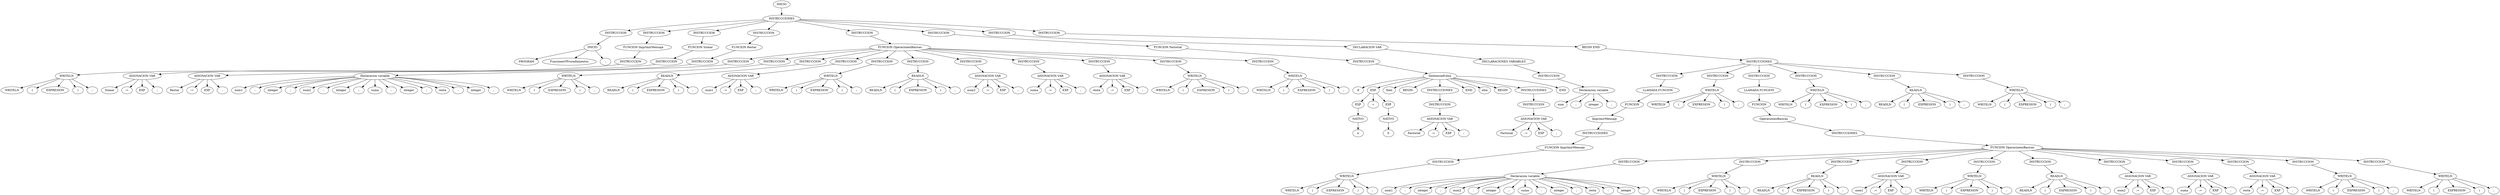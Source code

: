 digraph ast{
nINICIO[label="INICIO"];
nINSTRUCCIONES[label="INSTRUCCIONES"];
nINICIO -> nINSTRUCCIONES;
n1[label="INSTRUCCION"];
nINSTRUCCIONES -> n1;
n2[label="INICIO"];
n1 -> n2;
n3[label="PROGRAM"];
n4[label="FuncionesYProcedimientos"];
n5[label=";"];
n2 -> n3;
n2 -> n4;
n2 -> n5;
n6[label="INSTRUCCION"];
nINSTRUCCIONES -> n6;
n7[label="FUNCION ImprimirMensaje" ];
n6-> n7;
n8[label="INSTRUCCION"];
n7-> n8;
n9[label="WRITELN"];
n8 -> n9;
n10[label="WRITELN"];
n11[label="("];
n12[label="EXPRESION"];
n13[label=")"];
n14[label=";"];
n9 -> n10;
n9 -> n11;
n9 -> n12;
n9 -> n13;
n9 -> n14;
n15[label="INSTRUCCION"];
nINSTRUCCIONES -> n15;
n16[label="FUNCION Sumar" ];
n15-> n16;
n17[label="INSTRUCCION"];
n16-> n17;
n17 ->n18;
n18[label="ASIGNACION VAR"];
n19[label="Sumar"];
n20[label=":="];
n21[label="EXP"];
n22[label=";"];
n18 ->n19;
n18 ->n20;
n18 ->n21;
n18 ->n22;
n23[label="INSTRUCCION"];
nINSTRUCCIONES -> n23;
n24[label="FUNCION Restar" ];
n23-> n24;
n25[label="INSTRUCCION"];
n24-> n25;
n25 ->n26;
n26[label="ASIGNACION VAR"];
n27[label="Restar"];
n28[label=":="];
n29[label="EXP"];
n30[label=";"];
n26 ->n27;
n26 ->n28;
n26 ->n29;
n26 ->n30;
n31[label="INSTRUCCION"];
nINSTRUCCIONES -> n31;
n32[label="FUNCION OperacionesBasicas" ];
n31-> n32;
n33[label="INSTRUCCION"];
n32-> n33;
n33 ->n34;
n34[label="Declaracion variable"];
n35[label="num1"];
n36[label=":"];
n37[label="integer"];
n38[label=";"];
n34 ->n35;
n34 ->n36;
n34 ->n37;
n34 ->n38;
n39[label="num2"];
n40[label=":"];
n41[label="integer"];
n42[label=";"];
n34 ->n39;
n34 ->n40;
n34 ->n41;
n34 ->n42;
n43[label="suma"];
n44[label=":"];
n45[label="integer"];
n46[label=";"];
n34 ->n43;
n34 ->n44;
n34 ->n45;
n34 ->n46;
n47[label="resta"];
n48[label=":"];
n49[label="integer"];
n50[label=";"];
n34 ->n47;
n34 ->n48;
n34 ->n49;
n34 ->n50;
n51[label="INSTRUCCION"];
n32-> n51;
n52[label="WRITELN"];
n51 -> n52;
n53[label="WRITELN"];
n54[label="("];
n55[label="EXPRESION"];
n56[label=")"];
n57[label=";"];
n52 -> n53;
n52 -> n54;
n52 -> n55;
n52 -> n56;
n52 -> n57;
n58[label="INSTRUCCION"];
n32-> n58;
n59[label="READLN"];
n58 -> n59;
n60[label="READLN"];
n61[label="("];
n62[label="EXPRESION"];
n63[label=")"];
n64[label=";"];
n59 -> n60;
n59 -> n61;
n59 -> n62;
n59 -> n63;
n59 -> n64;
n65[label="INSTRUCCION"];
n32-> n65;
n65 ->n66;
n66[label="ASIGNACION VAR"];
n67[label="num1"];
n68[label=":="];
n69[label="EXP"];
n70[label=";"];
n66 ->n67;
n66 ->n68;
n66 ->n69;
n66 ->n70;
n71[label="INSTRUCCION"];
n32-> n71;
n72[label="WRITELN"];
n71 -> n72;
n73[label="WRITELN"];
n74[label="("];
n75[label="EXPRESION"];
n76[label=")"];
n77[label=";"];
n72 -> n73;
n72 -> n74;
n72 -> n75;
n72 -> n76;
n72 -> n77;
n78[label="INSTRUCCION"];
n32-> n78;
n79[label="READLN"];
n78 -> n79;
n80[label="READLN"];
n81[label="("];
n82[label="EXPRESION"];
n83[label=")"];
n84[label=";"];
n79 -> n80;
n79 -> n81;
n79 -> n82;
n79 -> n83;
n79 -> n84;
n85[label="INSTRUCCION"];
n32-> n85;
n85 ->n86;
n86[label="ASIGNACION VAR"];
n87[label="num2"];
n88[label=":="];
n89[label="EXP"];
n90[label=";"];
n86 ->n87;
n86 ->n88;
n86 ->n89;
n86 ->n90;
n91[label="INSTRUCCION"];
n32-> n91;
n91 ->n92;
n92[label="ASIGNACION VAR"];
n93[label="suma"];
n94[label=":="];
n95[label="EXP"];
n96[label=";"];
n92 ->n93;
n92 ->n94;
n92 ->n95;
n92 ->n96;
n97[label="INSTRUCCION"];
n32-> n97;
n97 ->n98;
n98[label="ASIGNACION VAR"];
n99[label="resta"];
n100[label=":="];
n101[label="EXP"];
n102[label=";"];
n98 ->n99;
n98 ->n100;
n98 ->n101;
n98 ->n102;
n103[label="INSTRUCCION"];
n32-> n103;
n104[label="WRITELN"];
n103 -> n104;
n105[label="WRITELN"];
n106[label="("];
n107[label="EXPRESION"];
n108[label=")"];
n109[label=";"];
n104 -> n105;
n104 -> n106;
n104 -> n107;
n104 -> n108;
n104 -> n109;
n110[label="INSTRUCCION"];
n32-> n110;
n111[label="WRITELN"];
n110 -> n111;
n112[label="WRITELN"];
n113[label="("];
n114[label="EXPRESION"];
n115[label=")"];
n116[label=";"];
n111 -> n112;
n111 -> n113;
n111 -> n114;
n111 -> n115;
n111 -> n116;
n117[label="INSTRUCCION"];
nINSTRUCCIONES -> n117;
n118[label="FUNCION Factorial" ];
n117-> n118;
n119[label="INSTRUCCION"];
n118-> n119;
n119 ->n120;
n120[label="SentenciaIf-else"];
n121[label="if"];
n122[label="EXP"];
n123[label="then"];
n124[label="BEGIN "];
n125[label="INSTRUCCIONES"];
n126[label="END"];
n127[label="else"];
n128[label="BEGIN"];
n129[label="INSTRUCCIONES"];
n130[label="END"];
n120 ->n121;
n120 ->n122;
n120 ->n123;
n120 ->n124;
n120 ->n125;
n120 ->n126;
n120 ->n127;
n120 ->n128;
n120 ->n129;
n120 ->n130;
n122 -> n131;
n122 ->n132;
n122 ->n133;
n131[label="EXP"];
n132[label="="];
n133[label="EXP"];
n131 -> n134;
n134[label="NATIVO"];
n135[label="n"];
n134 -> n135;
n133 -> n136;
n136[label="NATIVO"];
n137[label="0"];
n136 -> n137;
n138[label="INSTRUCCION"];
n125-> n138;
n138 ->n139;
n139[label="ASIGNACION VAR"];
n140[label="Factorial"];
n141[label=":="];
n142[label="EXP"];
n143[label=";"];
n139 ->n140;
n139 ->n141;
n139 ->n142;
n139 ->n143;
n144[label="INSTRUCCION"];
n129-> n144;
n144 ->n145;
n145[label="ASIGNACION VAR"];
n146[label="Factorial"];
n147[label=":="];
n148[label="EXP"];
n149[label=";"];
n145 ->n146;
n145 ->n147;
n145 ->n148;
n145 ->n149;
n150[label="INSTRUCCION"];
nINSTRUCCIONES -> n150;
n150 ->n151;
n151[label="DECLARACION VAR"];
n152[label="DECLARACIONES VARIABLES"];
n151 ->n152;
n153[label="INSTRUCCION"];
n152-> n153;
n153 ->n154;
n154[label="Declaracion variable"];
n155[label="num"];
n156[label=":"];
n157[label="integer"];
n158[label=";"];
n154 ->n155;
n154 ->n156;
n154 ->n157;
n154 ->n158;
n159[label="INSTRUCCION"];
nINSTRUCCIONES -> n159;
n159 ->n160;
n160[label="BEGIN END. "];
n161[label="INSTRUCCIONES"];
n160 ->n161;
n162[label="INSTRUCCION"];
n161-> n162;
n162 -> n163;
n163[label="LLAMADA FUNCION"];
n164[label="FUNCION"];
n165[label="ImprimirMensaje "];
n166[label=" INSTRUCCIONES "];
n163->n164;
n164->n165;
n165->n166;
n167[label="FUNCION ImprimirMensaje" ];
n166-> n167;
n168[label="INSTRUCCION"];
n167-> n168;
n169[label="WRITELN"];
n168 -> n169;
n170[label="WRITELN"];
n171[label="("];
n172[label="EXPRESION"];
n173[label=")"];
n174[label=";"];
n169 -> n170;
n169 -> n171;
n169 -> n172;
n169 -> n173;
n169 -> n174;
n175[label="INSTRUCCION"];
n161-> n175;
n176[label="WRITELN"];
n175 -> n176;
n177[label="WRITELN"];
n178[label="("];
n179[label="EXPRESION"];
n180[label=")"];
n181[label=";"];
n176 -> n177;
n176 -> n178;
n176 -> n179;
n176 -> n180;
n176 -> n181;
n182[label="INSTRUCCION"];
n161-> n182;
n182 -> n183;
n183[label="LLAMADA FUNCION"];
n184[label="FUNCION"];
n185[label="OperacionesBasicas "];
n186[label=" INSTRUCCIONES "];
n183->n184;
n184->n185;
n185->n186;
n187[label="FUNCION OperacionesBasicas" ];
n186-> n187;
n188[label="INSTRUCCION"];
n187-> n188;
n188 ->n189;
n189[label="Declaracion variable"];
n190[label="num1"];
n191[label=":"];
n192[label="integer"];
n193[label=";"];
n189 ->n190;
n189 ->n191;
n189 ->n192;
n189 ->n193;
n194[label="num2"];
n195[label=":"];
n196[label="integer"];
n197[label=";"];
n189 ->n194;
n189 ->n195;
n189 ->n196;
n189 ->n197;
n198[label="suma"];
n199[label=":"];
n200[label="integer"];
n201[label=";"];
n189 ->n198;
n189 ->n199;
n189 ->n200;
n189 ->n201;
n202[label="resta"];
n203[label=":"];
n204[label="integer"];
n205[label=";"];
n189 ->n202;
n189 ->n203;
n189 ->n204;
n189 ->n205;
n206[label="INSTRUCCION"];
n187-> n206;
n207[label="WRITELN"];
n206 -> n207;
n208[label="WRITELN"];
n209[label="("];
n210[label="EXPRESION"];
n211[label=")"];
n212[label=";"];
n207 -> n208;
n207 -> n209;
n207 -> n210;
n207 -> n211;
n207 -> n212;
n213[label="INSTRUCCION"];
n187-> n213;
n214[label="READLN"];
n213 -> n214;
n215[label="READLN"];
n216[label="("];
n217[label="EXPRESION"];
n218[label=")"];
n219[label=";"];
n214 -> n215;
n214 -> n216;
n214 -> n217;
n214 -> n218;
n214 -> n219;
n220[label="INSTRUCCION"];
n187-> n220;
n220 ->n221;
n221[label="ASIGNACION VAR"];
n222[label="num1"];
n223[label=":="];
n224[label="EXP"];
n225[label=";"];
n221 ->n222;
n221 ->n223;
n221 ->n224;
n221 ->n225;
n226[label="INSTRUCCION"];
n187-> n226;
n227[label="WRITELN"];
n226 -> n227;
n228[label="WRITELN"];
n229[label="("];
n230[label="EXPRESION"];
n231[label=")"];
n232[label=";"];
n227 -> n228;
n227 -> n229;
n227 -> n230;
n227 -> n231;
n227 -> n232;
n233[label="INSTRUCCION"];
n187-> n233;
n234[label="READLN"];
n233 -> n234;
n235[label="READLN"];
n236[label="("];
n237[label="EXPRESION"];
n238[label=")"];
n239[label=";"];
n234 -> n235;
n234 -> n236;
n234 -> n237;
n234 -> n238;
n234 -> n239;
n240[label="INSTRUCCION"];
n187-> n240;
n240 ->n241;
n241[label="ASIGNACION VAR"];
n242[label="num2"];
n243[label=":="];
n244[label="EXP"];
n245[label=";"];
n241 ->n242;
n241 ->n243;
n241 ->n244;
n241 ->n245;
n246[label="INSTRUCCION"];
n187-> n246;
n246 ->n247;
n247[label="ASIGNACION VAR"];
n248[label="suma"];
n249[label=":="];
n250[label="EXP"];
n251[label=";"];
n247 ->n248;
n247 ->n249;
n247 ->n250;
n247 ->n251;
n252[label="INSTRUCCION"];
n187-> n252;
n252 ->n253;
n253[label="ASIGNACION VAR"];
n254[label="resta"];
n255[label=":="];
n256[label="EXP"];
n257[label=";"];
n253 ->n254;
n253 ->n255;
n253 ->n256;
n253 ->n257;
n258[label="INSTRUCCION"];
n187-> n258;
n259[label="WRITELN"];
n258 -> n259;
n260[label="WRITELN"];
n261[label="("];
n262[label="EXPRESION"];
n263[label=")"];
n264[label=";"];
n259 -> n260;
n259 -> n261;
n259 -> n262;
n259 -> n263;
n259 -> n264;
n265[label="INSTRUCCION"];
n187-> n265;
n266[label="WRITELN"];
n265 -> n266;
n267[label="WRITELN"];
n268[label="("];
n269[label="EXPRESION"];
n270[label=")"];
n271[label=";"];
n266 -> n267;
n266 -> n268;
n266 -> n269;
n266 -> n270;
n266 -> n271;
n272[label="INSTRUCCION"];
n161-> n272;
n273[label="WRITELN"];
n272 -> n273;
n274[label="WRITELN"];
n275[label="("];
n276[label="EXPRESION"];
n277[label=")"];
n278[label=";"];
n273 -> n274;
n273 -> n275;
n273 -> n276;
n273 -> n277;
n273 -> n278;
n279[label="INSTRUCCION"];
n161-> n279;
n280[label="READLN"];
n279 -> n280;
n281[label="READLN"];
n282[label="("];
n283[label="EXPRESION"];
n284[label=")"];
n285[label=";"];
n280 -> n281;
n280 -> n282;
n280 -> n283;
n280 -> n284;
n280 -> n285;
n286[label="INSTRUCCION"];
n161-> n286;
n287[label="WRITELN"];
n286 -> n287;
n288[label="WRITELN"];
n289[label="("];
n290[label="EXPRESION"];
n291[label=")"];
n292[label=";"];
n287 -> n288;
n287 -> n289;
n287 -> n290;
n287 -> n291;
n287 -> n292;

}